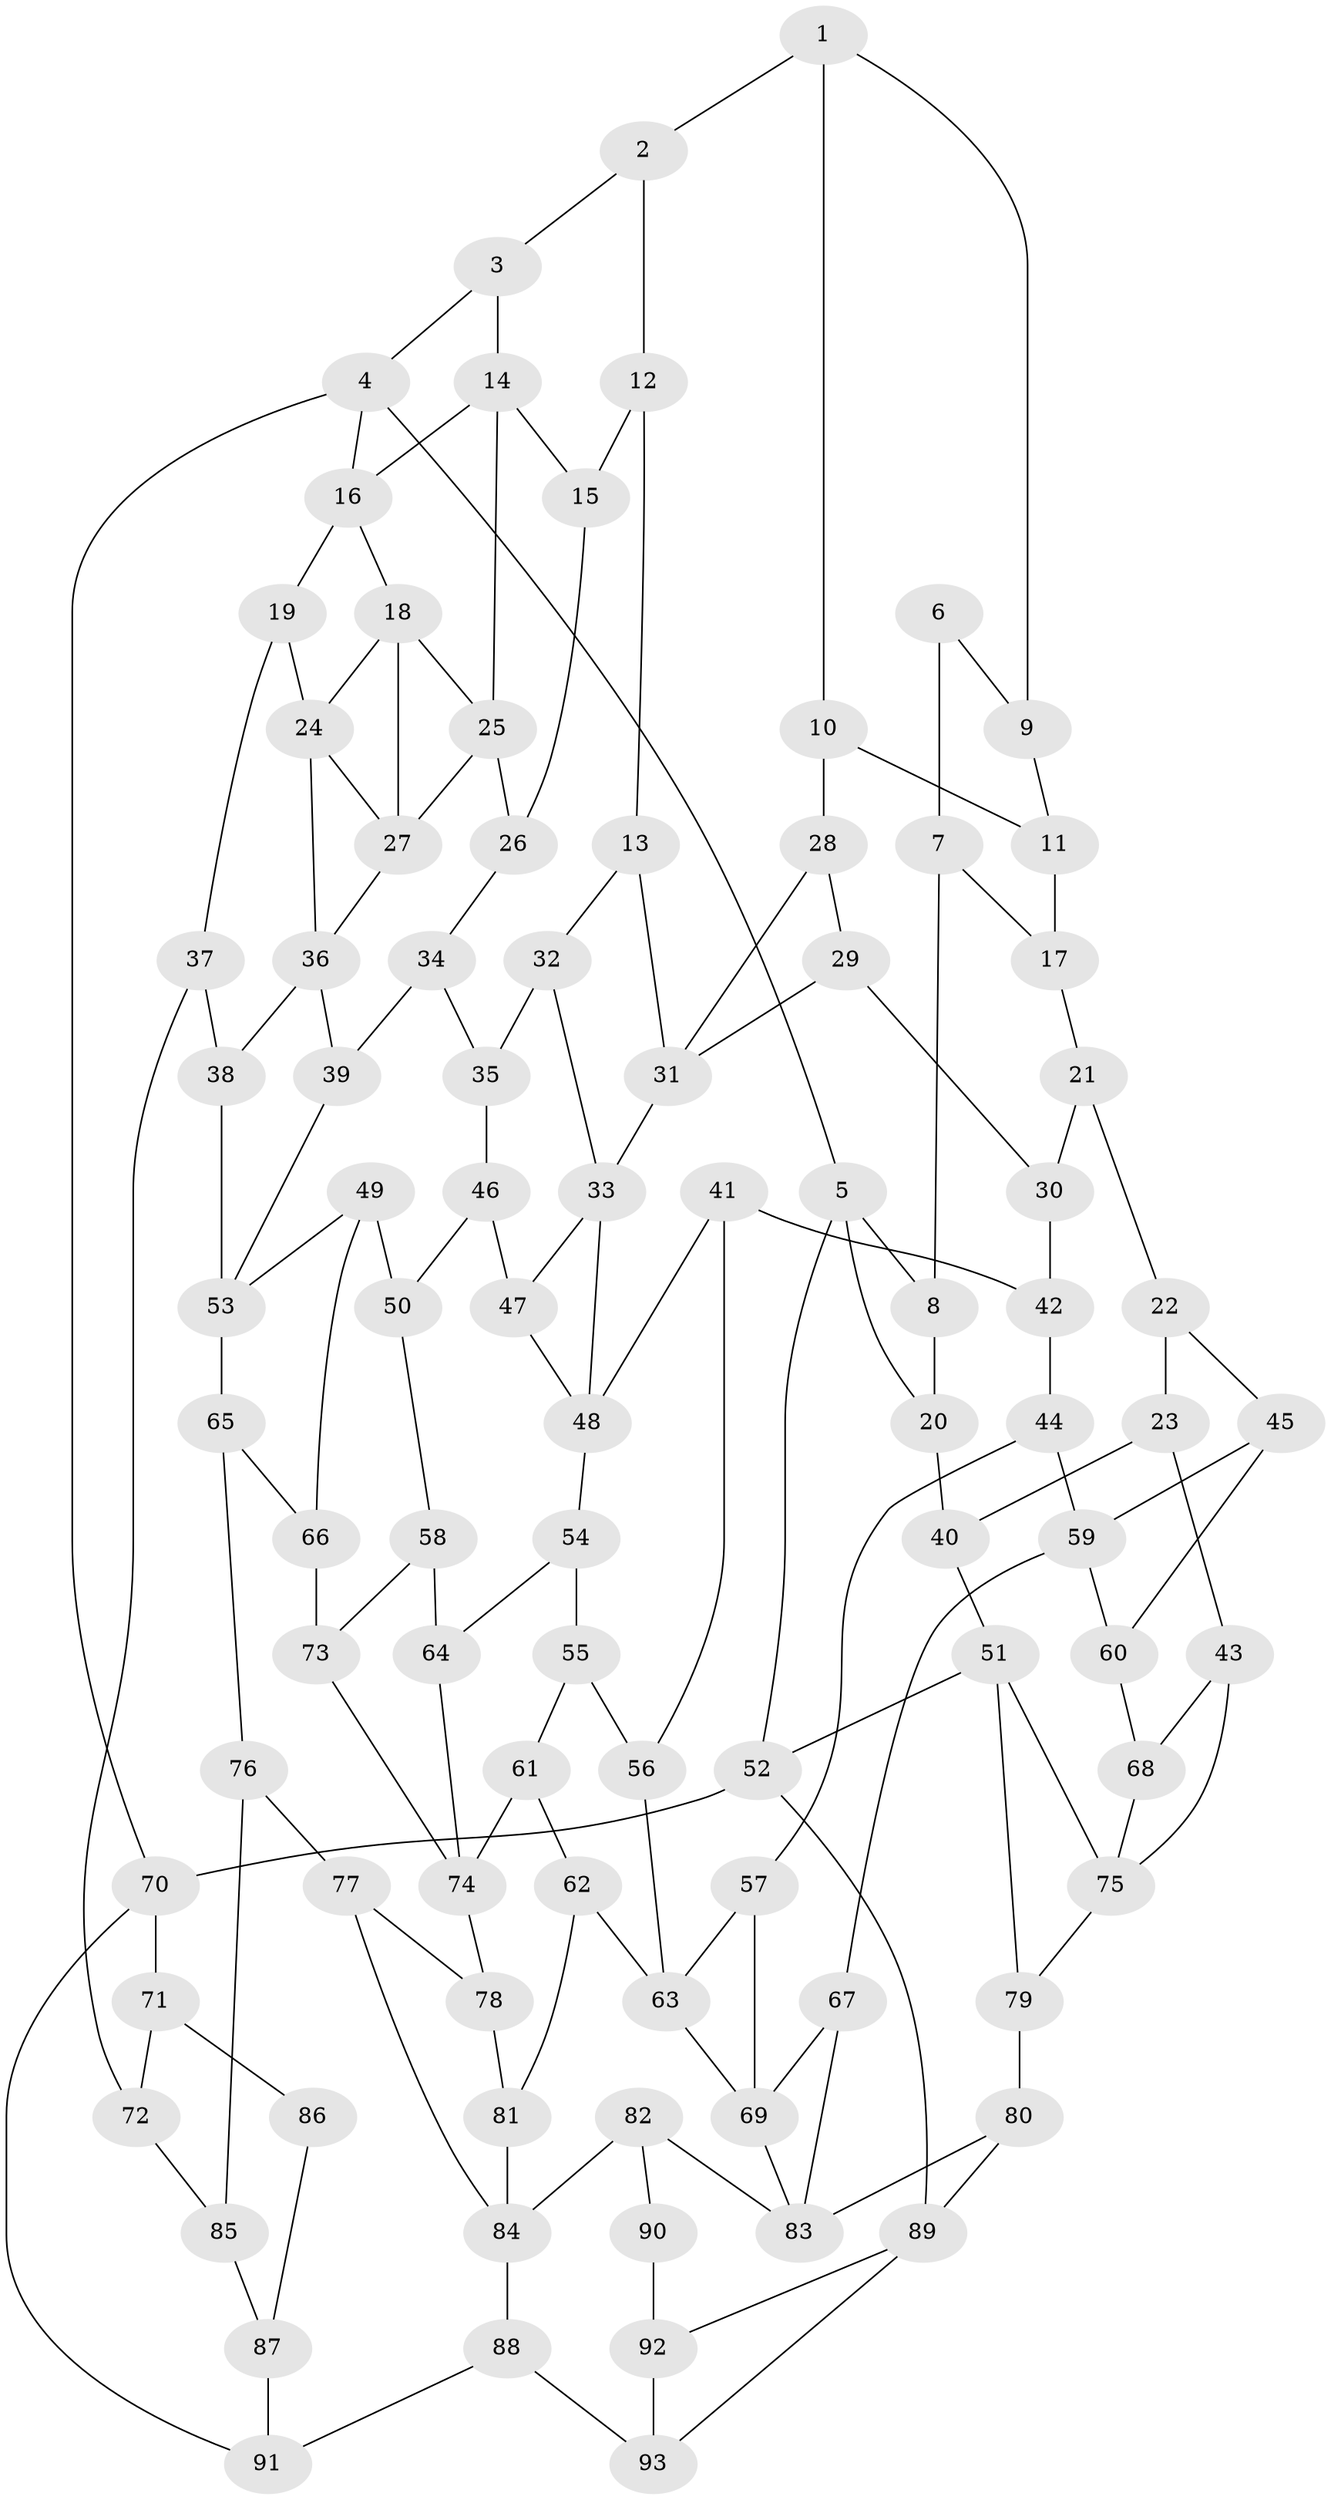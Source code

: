 // original degree distribution, {3: 0.030303030303030304, 4: 0.2196969696969697, 6: 0.23484848484848486, 5: 0.5151515151515151}
// Generated by graph-tools (version 1.1) at 2025/38/03/04/25 23:38:23]
// undirected, 93 vertices, 150 edges
graph export_dot {
  node [color=gray90,style=filled];
  1;
  2;
  3;
  4;
  5;
  6;
  7;
  8;
  9;
  10;
  11;
  12;
  13;
  14;
  15;
  16;
  17;
  18;
  19;
  20;
  21;
  22;
  23;
  24;
  25;
  26;
  27;
  28;
  29;
  30;
  31;
  32;
  33;
  34;
  35;
  36;
  37;
  38;
  39;
  40;
  41;
  42;
  43;
  44;
  45;
  46;
  47;
  48;
  49;
  50;
  51;
  52;
  53;
  54;
  55;
  56;
  57;
  58;
  59;
  60;
  61;
  62;
  63;
  64;
  65;
  66;
  67;
  68;
  69;
  70;
  71;
  72;
  73;
  74;
  75;
  76;
  77;
  78;
  79;
  80;
  81;
  82;
  83;
  84;
  85;
  86;
  87;
  88;
  89;
  90;
  91;
  92;
  93;
  1 -- 2 [weight=1.0];
  1 -- 9 [weight=1.0];
  1 -- 10 [weight=1.0];
  2 -- 3 [weight=1.0];
  2 -- 12 [weight=1.0];
  3 -- 4 [weight=1.0];
  3 -- 14 [weight=1.0];
  4 -- 5 [weight=1.0];
  4 -- 16 [weight=1.0];
  4 -- 70 [weight=1.0];
  5 -- 8 [weight=1.0];
  5 -- 20 [weight=1.0];
  5 -- 52 [weight=1.0];
  6 -- 7 [weight=1.0];
  6 -- 9 [weight=2.0];
  7 -- 8 [weight=1.0];
  7 -- 17 [weight=1.0];
  8 -- 20 [weight=1.0];
  9 -- 11 [weight=1.0];
  10 -- 11 [weight=1.0];
  10 -- 28 [weight=2.0];
  11 -- 17 [weight=1.0];
  12 -- 13 [weight=1.0];
  12 -- 15 [weight=1.0];
  13 -- 31 [weight=1.0];
  13 -- 32 [weight=1.0];
  14 -- 15 [weight=1.0];
  14 -- 16 [weight=1.0];
  14 -- 25 [weight=1.0];
  15 -- 26 [weight=1.0];
  16 -- 18 [weight=1.0];
  16 -- 19 [weight=1.0];
  17 -- 21 [weight=1.0];
  18 -- 24 [weight=1.0];
  18 -- 25 [weight=1.0];
  18 -- 27 [weight=1.0];
  19 -- 24 [weight=1.0];
  19 -- 37 [weight=1.0];
  20 -- 40 [weight=2.0];
  21 -- 22 [weight=1.0];
  21 -- 30 [weight=1.0];
  22 -- 23 [weight=1.0];
  22 -- 45 [weight=1.0];
  23 -- 40 [weight=1.0];
  23 -- 43 [weight=1.0];
  24 -- 27 [weight=1.0];
  24 -- 36 [weight=1.0];
  25 -- 26 [weight=1.0];
  25 -- 27 [weight=1.0];
  26 -- 34 [weight=1.0];
  27 -- 36 [weight=1.0];
  28 -- 29 [weight=1.0];
  28 -- 31 [weight=1.0];
  29 -- 30 [weight=1.0];
  29 -- 31 [weight=1.0];
  30 -- 42 [weight=1.0];
  31 -- 33 [weight=1.0];
  32 -- 33 [weight=1.0];
  32 -- 35 [weight=1.0];
  33 -- 47 [weight=1.0];
  33 -- 48 [weight=1.0];
  34 -- 35 [weight=1.0];
  34 -- 39 [weight=1.0];
  35 -- 46 [weight=1.0];
  36 -- 38 [weight=1.0];
  36 -- 39 [weight=1.0];
  37 -- 38 [weight=1.0];
  37 -- 72 [weight=1.0];
  38 -- 53 [weight=1.0];
  39 -- 53 [weight=1.0];
  40 -- 51 [weight=1.0];
  41 -- 42 [weight=1.0];
  41 -- 48 [weight=1.0];
  41 -- 56 [weight=1.0];
  42 -- 44 [weight=1.0];
  43 -- 68 [weight=1.0];
  43 -- 75 [weight=1.0];
  44 -- 57 [weight=1.0];
  44 -- 59 [weight=1.0];
  45 -- 59 [weight=1.0];
  45 -- 60 [weight=1.0];
  46 -- 47 [weight=1.0];
  46 -- 50 [weight=1.0];
  47 -- 48 [weight=1.0];
  48 -- 54 [weight=1.0];
  49 -- 50 [weight=1.0];
  49 -- 53 [weight=1.0];
  49 -- 66 [weight=1.0];
  50 -- 58 [weight=1.0];
  51 -- 52 [weight=1.0];
  51 -- 75 [weight=1.0];
  51 -- 79 [weight=1.0];
  52 -- 70 [weight=1.0];
  52 -- 89 [weight=1.0];
  53 -- 65 [weight=1.0];
  54 -- 55 [weight=1.0];
  54 -- 64 [weight=1.0];
  55 -- 56 [weight=1.0];
  55 -- 61 [weight=1.0];
  56 -- 63 [weight=1.0];
  57 -- 63 [weight=1.0];
  57 -- 69 [weight=1.0];
  58 -- 64 [weight=2.0];
  58 -- 73 [weight=1.0];
  59 -- 60 [weight=1.0];
  59 -- 67 [weight=1.0];
  60 -- 68 [weight=2.0];
  61 -- 62 [weight=1.0];
  61 -- 74 [weight=1.0];
  62 -- 63 [weight=1.0];
  62 -- 81 [weight=1.0];
  63 -- 69 [weight=1.0];
  64 -- 74 [weight=1.0];
  65 -- 66 [weight=1.0];
  65 -- 76 [weight=1.0];
  66 -- 73 [weight=2.0];
  67 -- 69 [weight=1.0];
  67 -- 83 [weight=1.0];
  68 -- 75 [weight=1.0];
  69 -- 83 [weight=1.0];
  70 -- 71 [weight=1.0];
  70 -- 91 [weight=1.0];
  71 -- 72 [weight=1.0];
  71 -- 86 [weight=2.0];
  72 -- 85 [weight=1.0];
  73 -- 74 [weight=1.0];
  74 -- 78 [weight=1.0];
  75 -- 79 [weight=1.0];
  76 -- 77 [weight=1.0];
  76 -- 85 [weight=1.0];
  77 -- 78 [weight=1.0];
  77 -- 84 [weight=1.0];
  78 -- 81 [weight=1.0];
  79 -- 80 [weight=1.0];
  80 -- 83 [weight=1.0];
  80 -- 89 [weight=1.0];
  81 -- 84 [weight=1.0];
  82 -- 83 [weight=1.0];
  82 -- 84 [weight=1.0];
  82 -- 90 [weight=1.0];
  84 -- 88 [weight=1.0];
  85 -- 87 [weight=1.0];
  86 -- 87 [weight=1.0];
  87 -- 91 [weight=2.0];
  88 -- 91 [weight=1.0];
  88 -- 93 [weight=1.0];
  89 -- 92 [weight=1.0];
  89 -- 93 [weight=1.0];
  90 -- 92 [weight=2.0];
  92 -- 93 [weight=1.0];
}

